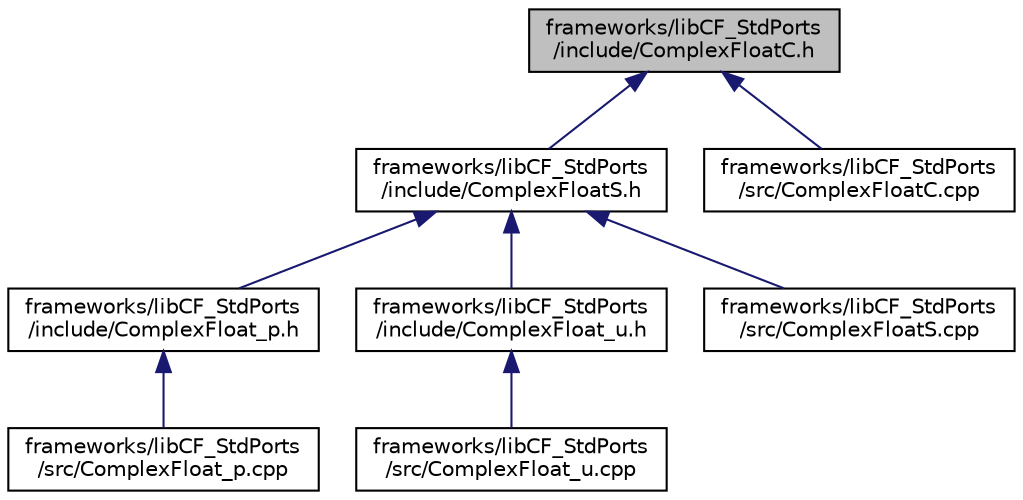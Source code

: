 digraph "frameworks/libCF_StdPorts/include/ComplexFloatC.h"
{
 // INTERACTIVE_SVG=YES
  edge [fontname="Helvetica",fontsize="10",labelfontname="Helvetica",labelfontsize="10"];
  node [fontname="Helvetica",fontsize="10",shape=record];
  Node1 [label="frameworks/libCF_StdPorts\l/include/ComplexFloatC.h",height=0.2,width=0.4,color="black", fillcolor="grey75", style="filled", fontcolor="black"];
  Node1 -> Node2 [dir="back",color="midnightblue",fontsize="10",style="solid",fontname="Helvetica"];
  Node2 [label="frameworks/libCF_StdPorts\l/include/ComplexFloatS.h",height=0.2,width=0.4,color="black", fillcolor="white", style="filled",URL="$_complex_float_s_8h.html"];
  Node2 -> Node3 [dir="back",color="midnightblue",fontsize="10",style="solid",fontname="Helvetica"];
  Node3 [label="frameworks/libCF_StdPorts\l/include/ComplexFloat_p.h",height=0.2,width=0.4,color="black", fillcolor="white", style="filled",URL="$_complex_float__p_8h.html",tooltip=":  "];
  Node3 -> Node4 [dir="back",color="midnightblue",fontsize="10",style="solid",fontname="Helvetica"];
  Node4 [label="frameworks/libCF_StdPorts\l/src/ComplexFloat_p.cpp",height=0.2,width=0.4,color="black", fillcolor="white", style="filled",URL="$_complex_float__p_8cpp.html",tooltip=":  "];
  Node2 -> Node5 [dir="back",color="midnightblue",fontsize="10",style="solid",fontname="Helvetica"];
  Node5 [label="frameworks/libCF_StdPorts\l/include/ComplexFloat_u.h",height=0.2,width=0.4,color="black", fillcolor="white", style="filled",URL="$_complex_float__u_8h.html",tooltip=":  "];
  Node5 -> Node6 [dir="back",color="midnightblue",fontsize="10",style="solid",fontname="Helvetica"];
  Node6 [label="frameworks/libCF_StdPorts\l/src/ComplexFloat_u.cpp",height=0.2,width=0.4,color="black", fillcolor="white", style="filled",URL="$_complex_float__u_8cpp.html",tooltip=":  "];
  Node2 -> Node7 [dir="back",color="midnightblue",fontsize="10",style="solid",fontname="Helvetica"];
  Node7 [label="frameworks/libCF_StdPorts\l/src/ComplexFloatS.cpp",height=0.2,width=0.4,color="black", fillcolor="white", style="filled",URL="$_complex_float_s_8cpp.html"];
  Node1 -> Node8 [dir="back",color="midnightblue",fontsize="10",style="solid",fontname="Helvetica"];
  Node8 [label="frameworks/libCF_StdPorts\l/src/ComplexFloatC.cpp",height=0.2,width=0.4,color="black", fillcolor="white", style="filled",URL="$_complex_float_c_8cpp.html"];
}
